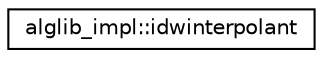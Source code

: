 digraph "Graphical Class Hierarchy"
{
  edge [fontname="Helvetica",fontsize="10",labelfontname="Helvetica",labelfontsize="10"];
  node [fontname="Helvetica",fontsize="10",shape=record];
  rankdir="LR";
  Node0 [label="alglib_impl::idwinterpolant",height=0.2,width=0.4,color="black", fillcolor="white", style="filled",URL="$structalglib__impl_1_1idwinterpolant.html"];
}
